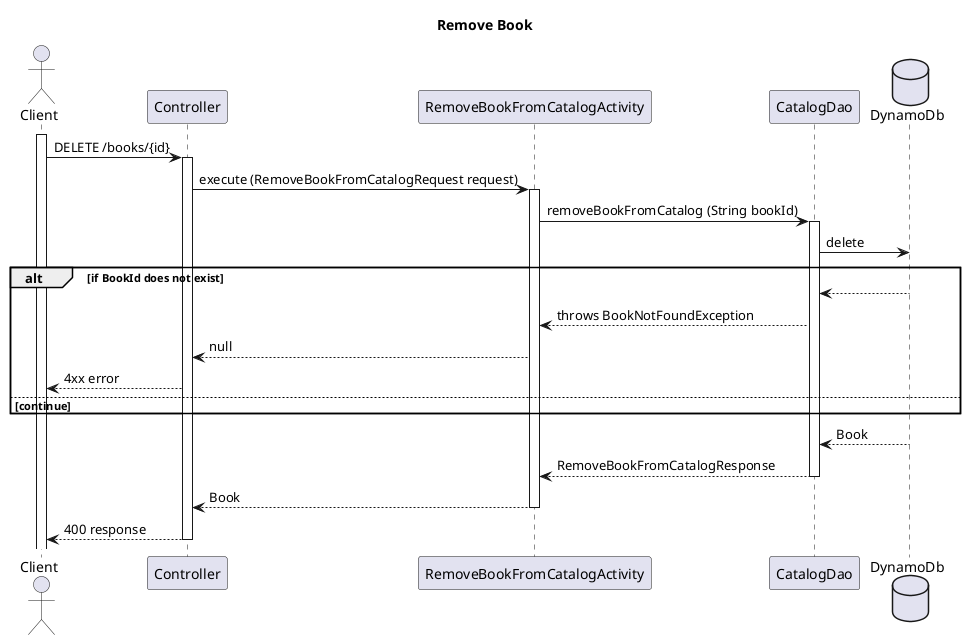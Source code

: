 @startuml
title Remove Book
actor Client
participant Controller
participant RemoveBookFromCatalogActivity
participant CatalogDao
database DynamoDb
activate Client
Client -> Controller: DELETE /books/{id}
activate Controller
Controller -> RemoveBookFromCatalogActivity: execute (RemoveBookFromCatalogRequest request)

activate RemoveBookFromCatalogActivity
RemoveBookFromCatalogActivity -> CatalogDao: removeBookFromCatalog (String bookId)
activate CatalogDao
CatalogDao -> DynamoDb: delete
alt if BookId does not exist
CatalogDao <-- DynamoDb
RemoveBookFromCatalogActivity <-- CatalogDao: throws BookNotFoundException
Controller <-- RemoveBookFromCatalogActivity: null
Client <-- Controller: 4xx error
else continue
end
CatalogDao <-- DynamoDb: Book
RemoveBookFromCatalogActivity <-- CatalogDao: RemoveBookFromCatalogResponse
deactivate CatalogDao
Controller <-- RemoveBookFromCatalogActivity: Book
deactivate RemoveBookFromCatalogActivity
Client <-- Controller: 400 response
deactivate Controller
@enduml